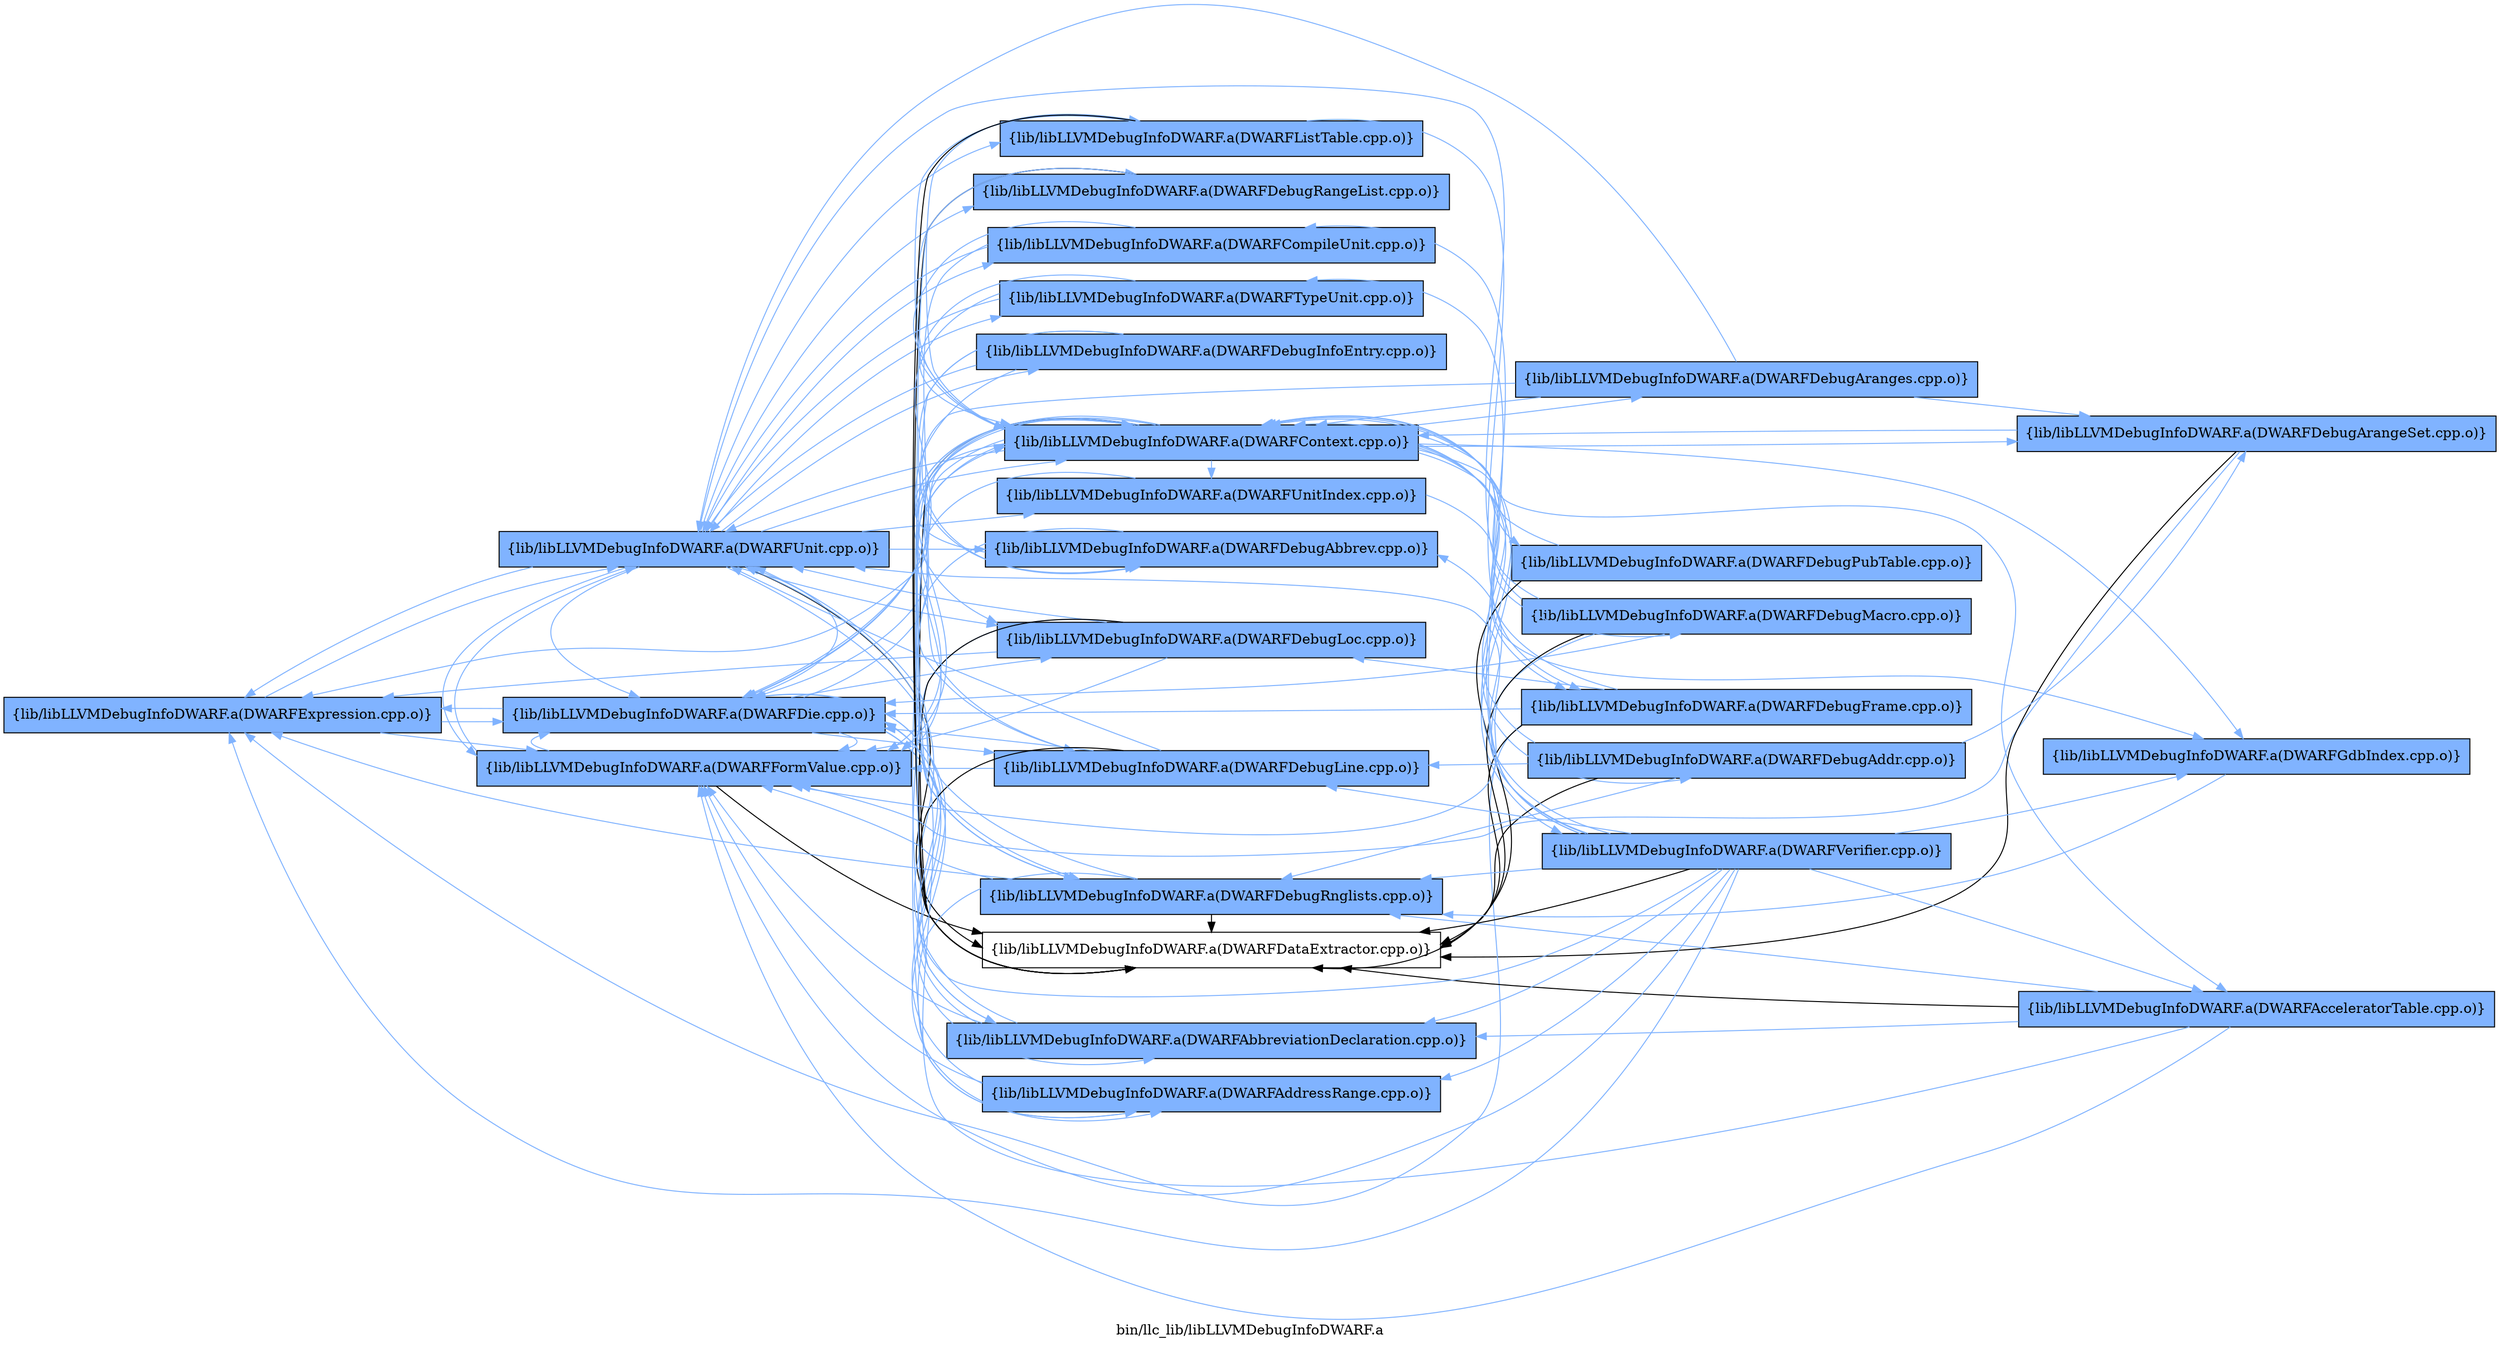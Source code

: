 digraph "bin/llc_lib/libLLVMDebugInfoDWARF.a" {
	label="bin/llc_lib/libLLVMDebugInfoDWARF.a";
	rankdir=LR;
	{ rank=same; Node0x5638702df3b8;  }
	{ rank=same; Node0x5638702de738; Node0x563870303cb8; Node0x5638702ff488;  }
	{ rank=same; Node0x5638702def08; Node0x5638702ef718; Node0x5638702efe48; Node0x5638702f0d98; Node0x5638702e99a8; Node0x5638702ef038; Node0x5638702f1b08; Node0x563870305338; Node0x563870301d28; Node0x563870302e58; Node0x5638702ffd98; Node0x563870301788; Node0x5638702ef7b8; Node0x5638702eff38;  }

	Node0x5638702df3b8 [shape=record,shape=box,group=1,style=filled,fillcolor="0.600000 0.5 1",label="{lib/libLLVMDebugInfoDWARF.a(DWARFExpression.cpp.o)}"];
	Node0x5638702df3b8 -> Node0x5638702de738[color="0.600000 0.5 1"];
	Node0x5638702df3b8 -> Node0x563870303cb8[color="0.600000 0.5 1"];
	Node0x5638702df3b8 -> Node0x5638702ff488[color="0.600000 0.5 1"];
	Node0x5638702de738 [shape=record,shape=box,group=1,style=filled,fillcolor="0.600000 0.5 1",label="{lib/libLLVMDebugInfoDWARF.a(DWARFDie.cpp.o)}"];
	Node0x5638702de738 -> Node0x5638702df3b8[color="0.600000 0.5 1"];
	Node0x5638702de738 -> Node0x5638702def08[color="0.600000 0.5 1"];
	Node0x5638702de738 -> Node0x5638702ef718[color="0.600000 0.5 1"];
	Node0x5638702de738 -> Node0x5638702efe48[color="0.600000 0.5 1"];
	Node0x5638702de738 -> Node0x5638702f0d98[color="0.600000 0.5 1"];
	Node0x5638702de738 -> Node0x5638702e99a8[color="0.600000 0.5 1"];
	Node0x5638702de738 -> Node0x563870303cb8[color="0.600000 0.5 1"];
	Node0x5638702de738 -> Node0x5638702ff488[color="0.600000 0.5 1"];
	Node0x563870303cb8 [shape=record,shape=box,group=1,style=filled,fillcolor="0.600000 0.5 1",label="{lib/libLLVMDebugInfoDWARF.a(DWARFFormValue.cpp.o)}"];
	Node0x563870303cb8 -> Node0x5638702de738[color="0.600000 0.5 1"];
	Node0x563870303cb8 -> Node0x5638702ef718[color="0.600000 0.5 1"];
	Node0x563870303cb8 -> Node0x5638702ef038;
	Node0x563870303cb8 -> Node0x5638702ff488[color="0.600000 0.5 1"];
	Node0x5638702ff488 [shape=record,shape=box,group=1,style=filled,fillcolor="0.600000 0.5 1",label="{lib/libLLVMDebugInfoDWARF.a(DWARFUnit.cpp.o)}"];
	Node0x5638702ff488 -> Node0x5638702df3b8[color="0.600000 0.5 1"];
	Node0x5638702ff488 -> Node0x5638702de738[color="0.600000 0.5 1"];
	Node0x5638702ff488 -> Node0x5638702ef718[color="0.600000 0.5 1"];
	Node0x5638702ff488 -> Node0x5638702efe48[color="0.600000 0.5 1"];
	Node0x5638702ff488 -> Node0x5638702ef038;
	Node0x5638702ff488 -> Node0x5638702f1b08[color="0.600000 0.5 1"];
	Node0x5638702ff488 -> Node0x563870305338[color="0.600000 0.5 1"];
	Node0x5638702ff488 -> Node0x563870301d28[color="0.600000 0.5 1"];
	Node0x5638702ff488 -> Node0x563870303cb8[color="0.600000 0.5 1"];
	Node0x5638702ff488 -> Node0x563870302e58[color="0.600000 0.5 1"];
	Node0x5638702ff488 -> Node0x5638702ffd98[color="0.600000 0.5 1"];
	Node0x5638702ff488 -> Node0x563870301788[color="0.600000 0.5 1"];
	Node0x5638702ff488 -> Node0x5638702ef7b8[color="0.600000 0.5 1"];
	Node0x5638702ff488 -> Node0x5638702eff38[color="0.600000 0.5 1"];
	Node0x5638702def08 [shape=record,shape=box,group=1,style=filled,fillcolor="0.600000 0.5 1",label="{lib/libLLVMDebugInfoDWARF.a(DWARFAbbreviationDeclaration.cpp.o)}"];
	Node0x5638702def08 -> Node0x5638702de738[color="0.600000 0.5 1"];
	Node0x5638702def08 -> Node0x563870303cb8[color="0.600000 0.5 1"];
	Node0x5638702def08 -> Node0x5638702ff488[color="0.600000 0.5 1"];
	Node0x5638702ef718 [shape=record,shape=box,group=1,style=filled,fillcolor="0.600000 0.5 1",label="{lib/libLLVMDebugInfoDWARF.a(DWARFContext.cpp.o)}"];
	Node0x5638702ef718 -> Node0x5638702df3b8[color="0.600000 0.5 1"];
	Node0x5638702ef718 -> Node0x5638702de738[color="0.600000 0.5 1"];
	Node0x5638702ef718 -> Node0x5638702efe48[color="0.600000 0.5 1"];
	Node0x5638702ef718 -> Node0x5638702ef038;
	Node0x5638702ef718 -> Node0x5638702f0028[color="0.600000 0.5 1"];
	Node0x5638702ef718 -> Node0x5638702f07f8[color="0.600000 0.5 1"];
	Node0x5638702ef718 -> Node0x5638702f2008[color="0.600000 0.5 1"];
	Node0x5638702ef718 -> Node0x5638702f1428[color="0.600000 0.5 1"];
	Node0x5638702ef718 -> Node0x5638702f1b08[color="0.600000 0.5 1"];
	Node0x5638702ef718 -> Node0x5638702e99a8[color="0.600000 0.5 1"];
	Node0x5638702ef718 -> Node0x5638702e87d8[color="0.600000 0.5 1"];
	Node0x5638702ef718 -> Node0x563870305338[color="0.600000 0.5 1"];
	Node0x5638702ef718 -> Node0x563870302a48[color="0.600000 0.5 1"];
	Node0x5638702ef718 -> Node0x563870301d28[color="0.600000 0.5 1"];
	Node0x5638702ef718 -> Node0x563870301b48[color="0.600000 0.5 1"];
	Node0x5638702ef718 -> Node0x563870303cb8[color="0.600000 0.5 1"];
	Node0x5638702ef718 -> Node0x563870303038[color="0.600000 0.5 1"];
	Node0x5638702ef718 -> Node0x563870302e58[color="0.600000 0.5 1"];
	Node0x5638702ef718 -> Node0x5638702ffd98[color="0.600000 0.5 1"];
	Node0x5638702ef718 -> Node0x5638702ff488[color="0.600000 0.5 1"];
	Node0x5638702ef718 -> Node0x5638702edd28[color="0.600000 0.5 1"];
	Node0x5638702efe48 [shape=record,shape=box,group=1,style=filled,fillcolor="0.600000 0.5 1",label="{lib/libLLVMDebugInfoDWARF.a(DWARFDebugLoc.cpp.o)}"];
	Node0x5638702efe48 -> Node0x5638702df3b8[color="0.600000 0.5 1"];
	Node0x5638702efe48 -> Node0x5638702ef038;
	Node0x5638702efe48 -> Node0x5638702f0d98[color="0.600000 0.5 1"];
	Node0x5638702efe48 -> Node0x563870303cb8[color="0.600000 0.5 1"];
	Node0x5638702efe48 -> Node0x5638702ff488[color="0.600000 0.5 1"];
	Node0x5638702f0d98 [shape=record,shape=box,group=1,style=filled,fillcolor="0.600000 0.5 1",label="{lib/libLLVMDebugInfoDWARF.a(DWARFAddressRange.cpp.o)}"];
	Node0x5638702f0d98 -> Node0x5638702de738[color="0.600000 0.5 1"];
	Node0x5638702f0d98 -> Node0x563870303cb8[color="0.600000 0.5 1"];
	Node0x5638702e99a8 [shape=record,shape=box,group=1,style=filled,fillcolor="0.600000 0.5 1",label="{lib/libLLVMDebugInfoDWARF.a(DWARFDebugLine.cpp.o)}"];
	Node0x5638702e99a8 -> Node0x5638702de738[color="0.600000 0.5 1"];
	Node0x5638702e99a8 -> Node0x5638702ef718[color="0.600000 0.5 1"];
	Node0x5638702e99a8 -> Node0x5638702ef038;
	Node0x5638702e99a8 -> Node0x563870303cb8[color="0.600000 0.5 1"];
	Node0x5638702e99a8 -> Node0x5638702ff488[color="0.600000 0.5 1"];
	Node0x5638702ef038 [shape=record,shape=box,group=0,label="{lib/libLLVMDebugInfoDWARF.a(DWARFDataExtractor.cpp.o)}"];
	Node0x5638702f0028 [shape=record,shape=box,group=1,style=filled,fillcolor="0.600000 0.5 1",label="{lib/libLLVMDebugInfoDWARF.a(DWARFDebugAranges.cpp.o)}"];
	Node0x5638702f0028 -> Node0x5638702de738[color="0.600000 0.5 1"];
	Node0x5638702f0028 -> Node0x5638702ef718[color="0.600000 0.5 1"];
	Node0x5638702f0028 -> Node0x5638702f07f8[color="0.600000 0.5 1"];
	Node0x5638702f0028 -> Node0x5638702ff488[color="0.600000 0.5 1"];
	Node0x5638702f07f8 [shape=record,shape=box,group=1,style=filled,fillcolor="0.600000 0.5 1",label="{lib/libLLVMDebugInfoDWARF.a(DWARFDebugArangeSet.cpp.o)}"];
	Node0x5638702f07f8 -> Node0x5638702ef718[color="0.600000 0.5 1"];
	Node0x5638702f07f8 -> Node0x5638702ef038;
	Node0x5638702f07f8 -> Node0x563870303cb8[color="0.600000 0.5 1"];
	Node0x5638702f2008 [shape=record,shape=box,group=1,style=filled,fillcolor="0.600000 0.5 1",label="{lib/libLLVMDebugInfoDWARF.a(DWARFDebugFrame.cpp.o)}"];
	Node0x5638702f2008 -> Node0x5638702df3b8[color="0.600000 0.5 1"];
	Node0x5638702f2008 -> Node0x5638702de738[color="0.600000 0.5 1"];
	Node0x5638702f2008 -> Node0x5638702ef718[color="0.600000 0.5 1"];
	Node0x5638702f2008 -> Node0x5638702efe48[color="0.600000 0.5 1"];
	Node0x5638702f2008 -> Node0x5638702ef038;
	Node0x5638702f1428 [shape=record,shape=box,group=1,style=filled,fillcolor="0.600000 0.5 1",label="{lib/libLLVMDebugInfoDWARF.a(DWARFDebugMacro.cpp.o)}"];
	Node0x5638702f1428 -> Node0x5638702de738[color="0.600000 0.5 1"];
	Node0x5638702f1428 -> Node0x5638702ef718[color="0.600000 0.5 1"];
	Node0x5638702f1428 -> Node0x5638702ef038;
	Node0x5638702f1428 -> Node0x563870303cb8[color="0.600000 0.5 1"];
	Node0x5638702f1428 -> Node0x5638702ff488[color="0.600000 0.5 1"];
	Node0x5638702f1b08 [shape=record,shape=box,group=1,style=filled,fillcolor="0.600000 0.5 1",label="{lib/libLLVMDebugInfoDWARF.a(DWARFDebugRnglists.cpp.o)}"];
	Node0x5638702f1b08 -> Node0x5638702df3b8[color="0.600000 0.5 1"];
	Node0x5638702f1b08 -> Node0x5638702ef038;
	Node0x5638702f1b08 -> Node0x5638702f0d98[color="0.600000 0.5 1"];
	Node0x5638702f1b08 -> Node0x563870303cb8[color="0.600000 0.5 1"];
	Node0x5638702f1b08 -> Node0x5638702ff488[color="0.600000 0.5 1"];
	Node0x5638702e87d8 [shape=record,shape=box,group=1,style=filled,fillcolor="0.600000 0.5 1",label="{lib/libLLVMDebugInfoDWARF.a(DWARFAcceleratorTable.cpp.o)}"];
	Node0x5638702e87d8 -> Node0x5638702de738[color="0.600000 0.5 1"];
	Node0x5638702e87d8 -> Node0x5638702def08[color="0.600000 0.5 1"];
	Node0x5638702e87d8 -> Node0x5638702ef038;
	Node0x5638702e87d8 -> Node0x5638702f1b08[color="0.600000 0.5 1"];
	Node0x5638702e87d8 -> Node0x563870303cb8[color="0.600000 0.5 1"];
	Node0x563870305338 [shape=record,shape=box,group=1,style=filled,fillcolor="0.600000 0.5 1",label="{lib/libLLVMDebugInfoDWARF.a(DWARFDebugAbbrev.cpp.o)}"];
	Node0x563870305338 -> Node0x5638702def08[color="0.600000 0.5 1"];
	Node0x563870305338 -> Node0x5638702ef718[color="0.600000 0.5 1"];
	Node0x563870302a48 [shape=record,shape=box,group=1,style=filled,fillcolor="0.600000 0.5 1",label="{lib/libLLVMDebugInfoDWARF.a(DWARFDebugAddr.cpp.o)}"];
	Node0x563870302a48 -> Node0x5638702ef718[color="0.600000 0.5 1"];
	Node0x563870302a48 -> Node0x5638702ef038;
	Node0x563870302a48 -> Node0x5638702f07f8[color="0.600000 0.5 1"];
	Node0x563870302a48 -> Node0x5638702f1b08[color="0.600000 0.5 1"];
	Node0x563870302a48 -> Node0x5638702e99a8[color="0.600000 0.5 1"];
	Node0x563870301d28 [shape=record,shape=box,group=1,style=filled,fillcolor="0.600000 0.5 1",label="{lib/libLLVMDebugInfoDWARF.a(DWARFDebugRangeList.cpp.o)}"];
	Node0x563870301d28 -> Node0x5638702ef038;
	Node0x563870301d28 -> Node0x5638702f1b08[color="0.600000 0.5 1"];
	Node0x563870301b48 [shape=record,shape=box,group=1,style=filled,fillcolor="0.600000 0.5 1",label="{lib/libLLVMDebugInfoDWARF.a(DWARFDebugPubTable.cpp.o)}"];
	Node0x563870301b48 -> Node0x5638702ef718[color="0.600000 0.5 1"];
	Node0x563870301b48 -> Node0x5638702ef038;
	Node0x563870303038 [shape=record,shape=box,group=1,style=filled,fillcolor="0.600000 0.5 1",label="{lib/libLLVMDebugInfoDWARF.a(DWARFGdbIndex.cpp.o)}"];
	Node0x563870303038 -> Node0x5638702f1b08[color="0.600000 0.5 1"];
	Node0x563870302e58 [shape=record,shape=box,group=1,style=filled,fillcolor="0.600000 0.5 1",label="{lib/libLLVMDebugInfoDWARF.a(DWARFListTable.cpp.o)}"];
	Node0x563870302e58 -> Node0x5638702ef718[color="0.600000 0.5 1"];
	Node0x563870302e58 -> Node0x5638702ef038;
	Node0x563870302e58 -> Node0x5638702f2008[color="0.600000 0.5 1"];
	Node0x5638702ffd98 [shape=record,shape=box,group=1,style=filled,fillcolor="0.600000 0.5 1",label="{lib/libLLVMDebugInfoDWARF.a(DWARFUnitIndex.cpp.o)}"];
	Node0x5638702ffd98 -> Node0x5638702f1b08[color="0.600000 0.5 1"];
	Node0x5638702ffd98 -> Node0x563870303038[color="0.600000 0.5 1"];
	Node0x5638702edd28 [shape=record,shape=box,group=1,style=filled,fillcolor="0.600000 0.5 1",label="{lib/libLLVMDebugInfoDWARF.a(DWARFVerifier.cpp.o)}"];
	Node0x5638702edd28 -> Node0x5638702df3b8[color="0.600000 0.5 1"];
	Node0x5638702edd28 -> Node0x5638702de738[color="0.600000 0.5 1"];
	Node0x5638702edd28 -> Node0x5638702def08[color="0.600000 0.5 1"];
	Node0x5638702edd28 -> Node0x5638702ef718[color="0.600000 0.5 1"];
	Node0x5638702edd28 -> Node0x5638702ef038;
	Node0x5638702edd28 -> Node0x5638702f0d98[color="0.600000 0.5 1"];
	Node0x5638702edd28 -> Node0x5638702f1b08[color="0.600000 0.5 1"];
	Node0x5638702edd28 -> Node0x5638702e99a8[color="0.600000 0.5 1"];
	Node0x5638702edd28 -> Node0x5638702e87d8[color="0.600000 0.5 1"];
	Node0x5638702edd28 -> Node0x563870305338[color="0.600000 0.5 1"];
	Node0x5638702edd28 -> Node0x563870303cb8[color="0.600000 0.5 1"];
	Node0x5638702edd28 -> Node0x563870303038[color="0.600000 0.5 1"];
	Node0x5638702edd28 -> Node0x5638702ff488[color="0.600000 0.5 1"];
	Node0x5638702edd28 -> Node0x5638702ef7b8[color="0.600000 0.5 1"];
	Node0x5638702edd28 -> Node0x5638702eff38[color="0.600000 0.5 1"];
	Node0x563870301788 [shape=record,shape=box,group=1,style=filled,fillcolor="0.600000 0.5 1",label="{lib/libLLVMDebugInfoDWARF.a(DWARFDebugInfoEntry.cpp.o)}"];
	Node0x563870301788 -> Node0x5638702def08[color="0.600000 0.5 1"];
	Node0x563870301788 -> Node0x563870305338[color="0.600000 0.5 1"];
	Node0x563870301788 -> Node0x563870303cb8[color="0.600000 0.5 1"];
	Node0x563870301788 -> Node0x5638702ff488[color="0.600000 0.5 1"];
	Node0x5638702ef7b8 [shape=record,shape=box,group=1,style=filled,fillcolor="0.600000 0.5 1",label="{lib/libLLVMDebugInfoDWARF.a(DWARFTypeUnit.cpp.o)}"];
	Node0x5638702ef7b8 -> Node0x5638702de738[color="0.600000 0.5 1"];
	Node0x5638702ef7b8 -> Node0x5638702ef718[color="0.600000 0.5 1"];
	Node0x5638702ef7b8 -> Node0x5638702ff488[color="0.600000 0.5 1"];
	Node0x5638702eff38 [shape=record,shape=box,group=1,style=filled,fillcolor="0.600000 0.5 1",label="{lib/libLLVMDebugInfoDWARF.a(DWARFCompileUnit.cpp.o)}"];
	Node0x5638702eff38 -> Node0x5638702de738[color="0.600000 0.5 1"];
	Node0x5638702eff38 -> Node0x5638702ef718[color="0.600000 0.5 1"];
	Node0x5638702eff38 -> Node0x5638702ff488[color="0.600000 0.5 1"];
}
